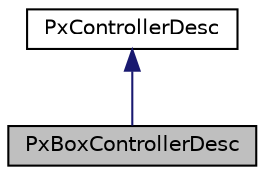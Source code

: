 digraph "PxBoxControllerDesc"
{
  edge [fontname="Helvetica",fontsize="10",labelfontname="Helvetica",labelfontsize="10"];
  node [fontname="Helvetica",fontsize="10",shape=record];
  Node0 [label="PxBoxControllerDesc",height=0.2,width=0.4,color="black", fillcolor="grey75", style="filled", fontcolor="black"];
  Node1 -> Node0 [dir="back",color="midnightblue",fontsize="10",style="solid",fontname="Helvetica"];
  Node1 [label="PxControllerDesc",height=0.2,width=0.4,color="black", fillcolor="white", style="filled",URL="$classPxControllerDesc.html",tooltip="Descriptor class for a character controller. "];
}
